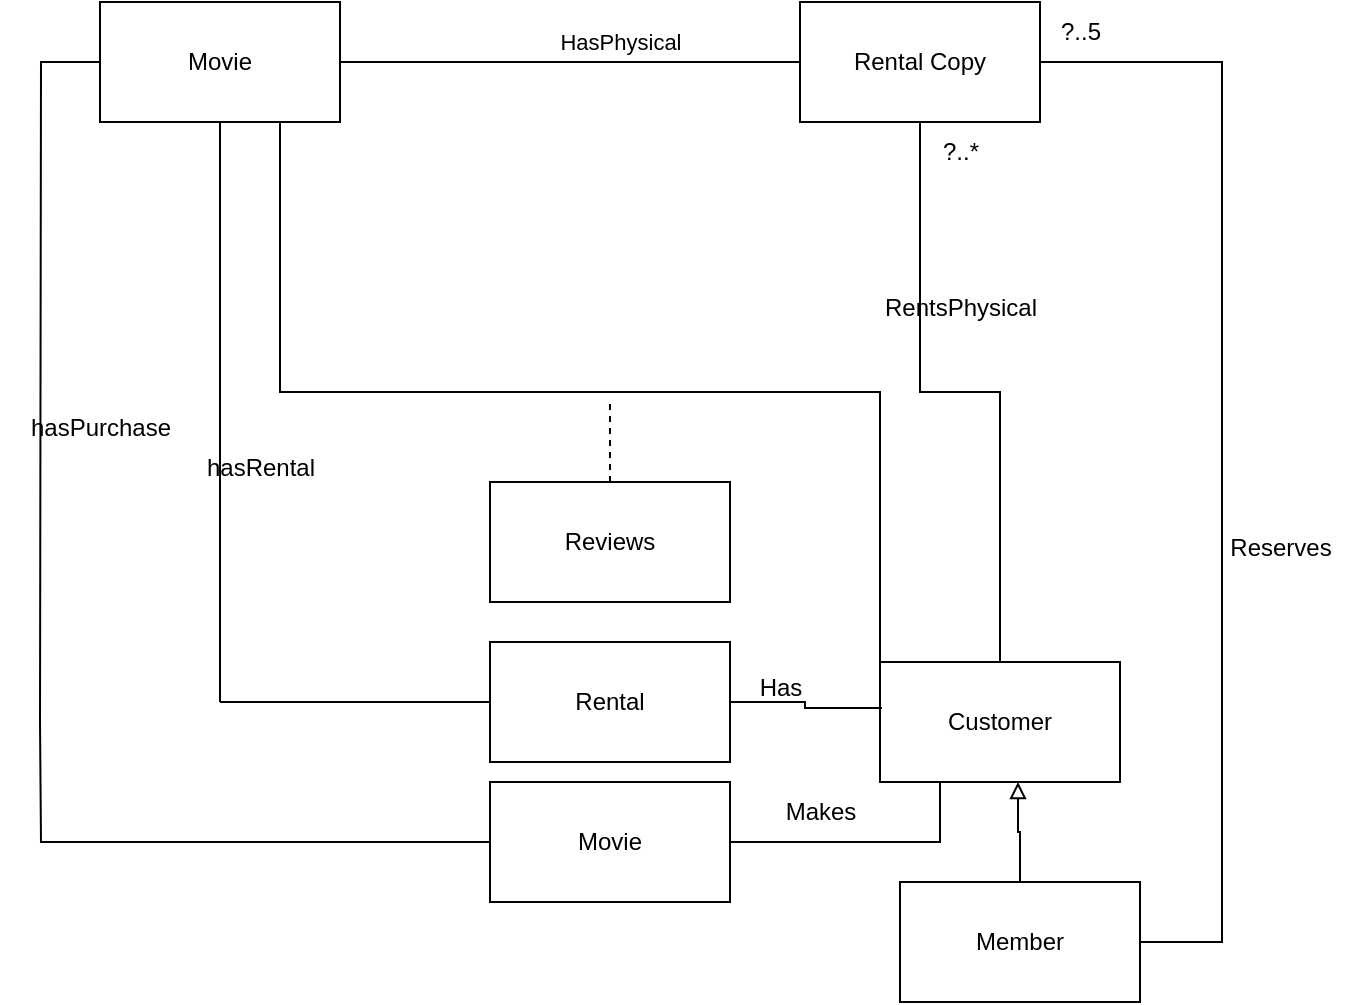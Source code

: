 <mxfile version="21.8.2" type="github">
  <diagram name="Page-1" id="ri_zIndYCX3aOjwbRQ_V">
    <mxGraphModel dx="796" dy="702" grid="1" gridSize="10" guides="1" tooltips="1" connect="1" arrows="1" fold="1" page="1" pageScale="1" pageWidth="850" pageHeight="1100" math="0" shadow="0">
      <root>
        <mxCell id="0" />
        <mxCell id="1" parent="0" />
        <mxCell id="S6MC3fcJwKjXExnYhszD-4" style="edgeStyle=orthogonalEdgeStyle;rounded=0;orthogonalLoop=1;jettySize=auto;html=1;entryX=0;entryY=0.5;entryDx=0;entryDy=0;endArrow=none;endFill=0;" parent="1" source="S6MC3fcJwKjXExnYhszD-1" target="S6MC3fcJwKjXExnYhszD-3" edge="1">
          <mxGeometry relative="1" as="geometry" />
        </mxCell>
        <mxCell id="S6MC3fcJwKjXExnYhszD-6" value="HasPhysical" style="edgeLabel;html=1;align=center;verticalAlign=middle;resizable=0;points=[];" parent="S6MC3fcJwKjXExnYhszD-4" vertex="1" connectable="0">
          <mxGeometry x="0.322" y="4" relative="1" as="geometry">
            <mxPoint x="-12" y="-6" as="offset" />
          </mxGeometry>
        </mxCell>
        <mxCell id="S6MC3fcJwKjXExnYhszD-9" style="edgeStyle=orthogonalEdgeStyle;rounded=0;orthogonalLoop=1;jettySize=auto;html=1;exitX=0.5;exitY=1;exitDx=0;exitDy=0;entryX=0.5;entryY=0;entryDx=0;entryDy=0;endArrow=none;endFill=0;" parent="1" edge="1">
          <mxGeometry relative="1" as="geometry">
            <mxPoint x="180" y="240" as="sourcePoint" />
            <mxPoint x="570" y="510" as="targetPoint" />
            <Array as="points">
              <mxPoint x="200" y="240" />
              <mxPoint x="200" y="375" />
              <mxPoint x="500" y="375" />
              <mxPoint x="500" y="510" />
            </Array>
          </mxGeometry>
        </mxCell>
        <mxCell id="BbiYih4_aSTDa_EWT-UD-2" style="edgeStyle=orthogonalEdgeStyle;rounded=0;orthogonalLoop=1;jettySize=auto;html=1;exitX=0;exitY=0.5;exitDx=0;exitDy=0;endArrow=none;endFill=0;" edge="1" parent="1" source="S6MC3fcJwKjXExnYhszD-1">
          <mxGeometry relative="1" as="geometry">
            <mxPoint x="80" y="540" as="targetPoint" />
          </mxGeometry>
        </mxCell>
        <mxCell id="BbiYih4_aSTDa_EWT-UD-6" style="edgeStyle=orthogonalEdgeStyle;rounded=0;orthogonalLoop=1;jettySize=auto;html=1;exitX=0.5;exitY=1;exitDx=0;exitDy=0;endArrow=none;endFill=0;" edge="1" parent="1" source="S6MC3fcJwKjXExnYhszD-1">
          <mxGeometry relative="1" as="geometry">
            <mxPoint x="170" y="530" as="targetPoint" />
          </mxGeometry>
        </mxCell>
        <mxCell id="S6MC3fcJwKjXExnYhszD-1" value="Movie" style="rounded=0;whiteSpace=wrap;html=1;" parent="1" vertex="1">
          <mxGeometry x="110" y="180" width="120" height="60" as="geometry" />
        </mxCell>
        <mxCell id="BbiYih4_aSTDa_EWT-UD-17" style="edgeStyle=orthogonalEdgeStyle;rounded=0;orthogonalLoop=1;jettySize=auto;html=1;exitX=1;exitY=0.5;exitDx=0;exitDy=0;endArrow=none;endFill=0;" edge="1" parent="1" source="S6MC3fcJwKjXExnYhszD-3">
          <mxGeometry relative="1" as="geometry">
            <mxPoint x="670" y="650" as="targetPoint" />
            <Array as="points">
              <mxPoint x="671" y="210" />
            </Array>
          </mxGeometry>
        </mxCell>
        <mxCell id="BbiYih4_aSTDa_EWT-UD-21" style="edgeStyle=orthogonalEdgeStyle;rounded=0;orthogonalLoop=1;jettySize=auto;html=1;exitX=0.5;exitY=1;exitDx=0;exitDy=0;entryX=0.5;entryY=0;entryDx=0;entryDy=0;endArrow=none;endFill=0;" edge="1" parent="1" source="S6MC3fcJwKjXExnYhszD-3" target="S6MC3fcJwKjXExnYhszD-8">
          <mxGeometry relative="1" as="geometry" />
        </mxCell>
        <mxCell id="S6MC3fcJwKjXExnYhszD-3" value="Rental Copy" style="rounded=0;whiteSpace=wrap;html=1;" parent="1" vertex="1">
          <mxGeometry x="460" y="180" width="120" height="60" as="geometry" />
        </mxCell>
        <mxCell id="S6MC3fcJwKjXExnYhszD-10" style="edgeStyle=orthogonalEdgeStyle;rounded=0;orthogonalLoop=1;jettySize=auto;html=1;exitX=0.5;exitY=0;exitDx=0;exitDy=0;dashed=1;endArrow=none;endFill=0;" parent="1" source="S6MC3fcJwKjXExnYhszD-7" edge="1">
          <mxGeometry relative="1" as="geometry">
            <mxPoint x="365" y="380" as="targetPoint" />
          </mxGeometry>
        </mxCell>
        <mxCell id="S6MC3fcJwKjXExnYhszD-7" value="Reviews" style="rounded=0;whiteSpace=wrap;html=1;" parent="1" vertex="1">
          <mxGeometry x="305" y="420" width="120" height="60" as="geometry" />
        </mxCell>
        <mxCell id="S6MC3fcJwKjXExnYhszD-8" value="Customer" style="rounded=0;whiteSpace=wrap;html=1;" parent="1" vertex="1">
          <mxGeometry x="500" y="510" width="120" height="60" as="geometry" />
        </mxCell>
        <mxCell id="BbiYih4_aSTDa_EWT-UD-3" style="edgeStyle=orthogonalEdgeStyle;rounded=0;orthogonalLoop=1;jettySize=auto;html=1;exitX=0;exitY=0.5;exitDx=0;exitDy=0;endArrow=none;endFill=0;" edge="1" parent="1" source="BbiYih4_aSTDa_EWT-UD-1">
          <mxGeometry relative="1" as="geometry">
            <mxPoint x="80" y="540" as="targetPoint" />
          </mxGeometry>
        </mxCell>
        <mxCell id="BbiYih4_aSTDa_EWT-UD-1" value="Movie" style="rounded=0;whiteSpace=wrap;html=1;" vertex="1" parent="1">
          <mxGeometry x="305" y="570" width="120" height="60" as="geometry" />
        </mxCell>
        <mxCell id="BbiYih4_aSTDa_EWT-UD-4" value="hasPurchase" style="text;html=1;align=center;verticalAlign=middle;resizable=0;points=[];autosize=1;strokeColor=none;fillColor=none;" vertex="1" parent="1">
          <mxGeometry x="60" y="378" width="100" height="30" as="geometry" />
        </mxCell>
        <mxCell id="BbiYih4_aSTDa_EWT-UD-7" style="edgeStyle=orthogonalEdgeStyle;rounded=0;orthogonalLoop=1;jettySize=auto;html=1;exitX=0;exitY=0.5;exitDx=0;exitDy=0;endArrow=none;endFill=0;" edge="1" parent="1" source="BbiYih4_aSTDa_EWT-UD-5">
          <mxGeometry relative="1" as="geometry">
            <mxPoint x="170" y="530" as="targetPoint" />
          </mxGeometry>
        </mxCell>
        <mxCell id="BbiYih4_aSTDa_EWT-UD-5" value="Rental" style="whiteSpace=wrap;html=1;" vertex="1" parent="1">
          <mxGeometry x="305" y="500" width="120" height="60" as="geometry" />
        </mxCell>
        <mxCell id="BbiYih4_aSTDa_EWT-UD-9" value="&lt;div&gt;hasRental&lt;/div&gt;" style="text;html=1;align=center;verticalAlign=middle;resizable=0;points=[];autosize=1;strokeColor=none;fillColor=none;" vertex="1" parent="1">
          <mxGeometry x="150" y="398" width="80" height="30" as="geometry" />
        </mxCell>
        <mxCell id="BbiYih4_aSTDa_EWT-UD-10" style="edgeStyle=orthogonalEdgeStyle;rounded=0;orthogonalLoop=1;jettySize=auto;html=1;exitX=1;exitY=0.5;exitDx=0;exitDy=0;entryX=0.008;entryY=0.383;entryDx=0;entryDy=0;entryPerimeter=0;endArrow=none;endFill=0;" edge="1" parent="1" source="BbiYih4_aSTDa_EWT-UD-5" target="S6MC3fcJwKjXExnYhszD-8">
          <mxGeometry relative="1" as="geometry" />
        </mxCell>
        <mxCell id="BbiYih4_aSTDa_EWT-UD-11" style="edgeStyle=orthogonalEdgeStyle;rounded=0;orthogonalLoop=1;jettySize=auto;html=1;exitX=1;exitY=0.5;exitDx=0;exitDy=0;entryX=0.4;entryY=1;entryDx=0;entryDy=0;entryPerimeter=0;endArrow=none;endFill=0;" edge="1" parent="1" source="BbiYih4_aSTDa_EWT-UD-1" target="S6MC3fcJwKjXExnYhszD-8">
          <mxGeometry relative="1" as="geometry">
            <Array as="points">
              <mxPoint x="530" y="600" />
              <mxPoint x="530" y="570" />
            </Array>
          </mxGeometry>
        </mxCell>
        <mxCell id="BbiYih4_aSTDa_EWT-UD-12" value="Has" style="text;html=1;align=center;verticalAlign=middle;resizable=0;points=[];autosize=1;strokeColor=none;fillColor=none;" vertex="1" parent="1">
          <mxGeometry x="425" y="508" width="50" height="30" as="geometry" />
        </mxCell>
        <mxCell id="BbiYih4_aSTDa_EWT-UD-13" value="Makes" style="text;html=1;align=center;verticalAlign=middle;resizable=0;points=[];autosize=1;strokeColor=none;fillColor=none;" vertex="1" parent="1">
          <mxGeometry x="440" y="570" width="60" height="30" as="geometry" />
        </mxCell>
        <mxCell id="BbiYih4_aSTDa_EWT-UD-18" style="edgeStyle=orthogonalEdgeStyle;rounded=0;orthogonalLoop=1;jettySize=auto;html=1;exitX=1;exitY=0.5;exitDx=0;exitDy=0;endArrow=none;endFill=0;" edge="1" parent="1" source="BbiYih4_aSTDa_EWT-UD-15">
          <mxGeometry relative="1" as="geometry">
            <mxPoint x="670" y="650" as="targetPoint" />
          </mxGeometry>
        </mxCell>
        <mxCell id="BbiYih4_aSTDa_EWT-UD-15" value="Member" style="whiteSpace=wrap;html=1;" vertex="1" parent="1">
          <mxGeometry x="510" y="620" width="120" height="60" as="geometry" />
        </mxCell>
        <mxCell id="BbiYih4_aSTDa_EWT-UD-16" style="edgeStyle=orthogonalEdgeStyle;rounded=0;orthogonalLoop=1;jettySize=auto;html=1;exitX=0.5;exitY=0;exitDx=0;exitDy=0;entryX=0.575;entryY=1;entryDx=0;entryDy=0;entryPerimeter=0;endArrow=block;endFill=0;" edge="1" parent="1" source="BbiYih4_aSTDa_EWT-UD-15" target="S6MC3fcJwKjXExnYhszD-8">
          <mxGeometry relative="1" as="geometry" />
        </mxCell>
        <mxCell id="BbiYih4_aSTDa_EWT-UD-19" value="Reserves" style="text;html=1;align=center;verticalAlign=middle;resizable=0;points=[];autosize=1;strokeColor=none;fillColor=none;" vertex="1" parent="1">
          <mxGeometry x="660" y="438" width="80" height="30" as="geometry" />
        </mxCell>
        <mxCell id="BbiYih4_aSTDa_EWT-UD-22" value="RentsPhysical" style="text;html=1;align=center;verticalAlign=middle;resizable=0;points=[];autosize=1;strokeColor=none;fillColor=none;" vertex="1" parent="1">
          <mxGeometry x="490" y="318" width="100" height="30" as="geometry" />
        </mxCell>
        <mxCell id="BbiYih4_aSTDa_EWT-UD-23" value="?..5" style="text;html=1;align=center;verticalAlign=middle;resizable=0;points=[];autosize=1;strokeColor=none;fillColor=none;" vertex="1" parent="1">
          <mxGeometry x="580" y="180" width="40" height="30" as="geometry" />
        </mxCell>
        <mxCell id="BbiYih4_aSTDa_EWT-UD-24" value="?..*" style="text;html=1;align=center;verticalAlign=middle;resizable=0;points=[];autosize=1;strokeColor=none;fillColor=none;" vertex="1" parent="1">
          <mxGeometry x="520" y="240" width="40" height="30" as="geometry" />
        </mxCell>
      </root>
    </mxGraphModel>
  </diagram>
</mxfile>
